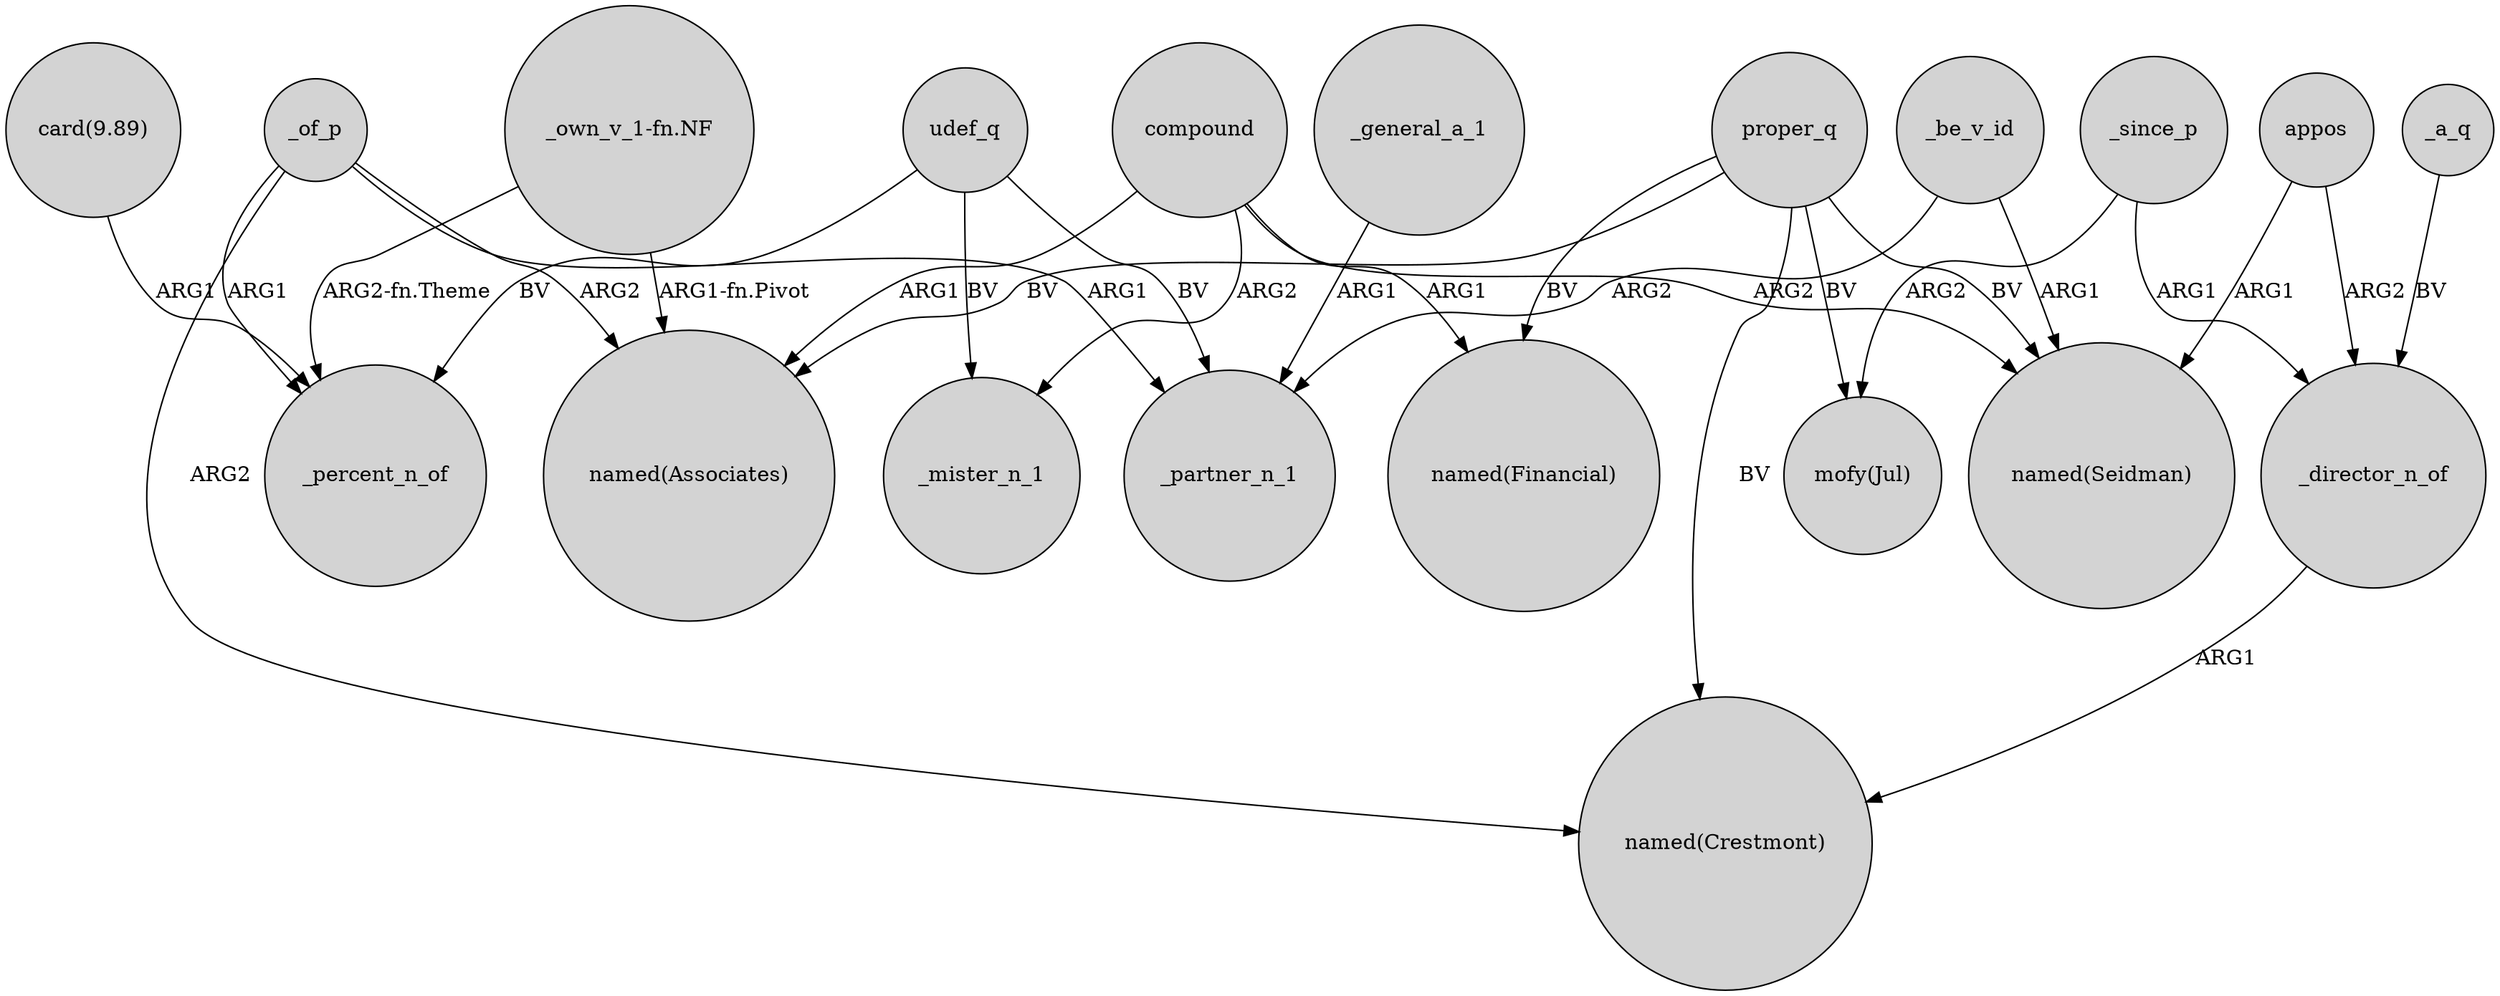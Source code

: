 digraph {
	node [shape=circle style=filled]
	"_own_v_1-fn.NF" -> "named(Associates)" [label="ARG1-fn.Pivot"]
	_of_p -> "named(Associates)" [label=ARG2]
	proper_q -> "mofy(Jul)" [label=BV]
	_since_p -> _director_n_of [label=ARG1]
	_be_v_id -> "named(Seidman)" [label=ARG1]
	proper_q -> "named(Crestmont)" [label=BV]
	compound -> _mister_n_1 [label=ARG2]
	udef_q -> _mister_n_1 [label=BV]
	udef_q -> _partner_n_1 [label=BV]
	"_own_v_1-fn.NF" -> _percent_n_of [label="ARG2-fn.Theme"]
	_of_p -> _percent_n_of [label=ARG1]
	proper_q -> "named(Seidman)" [label=BV]
	proper_q -> "named(Financial)" [label=BV]
	_general_a_1 -> _partner_n_1 [label=ARG1]
	compound -> "named(Seidman)" [label=ARG2]
	_be_v_id -> _partner_n_1 [label=ARG2]
	_a_q -> _director_n_of [label=BV]
	_of_p -> _partner_n_1 [label=ARG1]
	_director_n_of -> "named(Crestmont)" [label=ARG1]
	appos -> "named(Seidman)" [label=ARG1]
	compound -> "named(Associates)" [label=ARG1]
	"card(9.89)" -> _percent_n_of [label=ARG1]
	udef_q -> _percent_n_of [label=BV]
	_since_p -> "mofy(Jul)" [label=ARG2]
	proper_q -> "named(Associates)" [label=BV]
	_of_p -> "named(Crestmont)" [label=ARG2]
	appos -> _director_n_of [label=ARG2]
	compound -> "named(Financial)" [label=ARG1]
}
